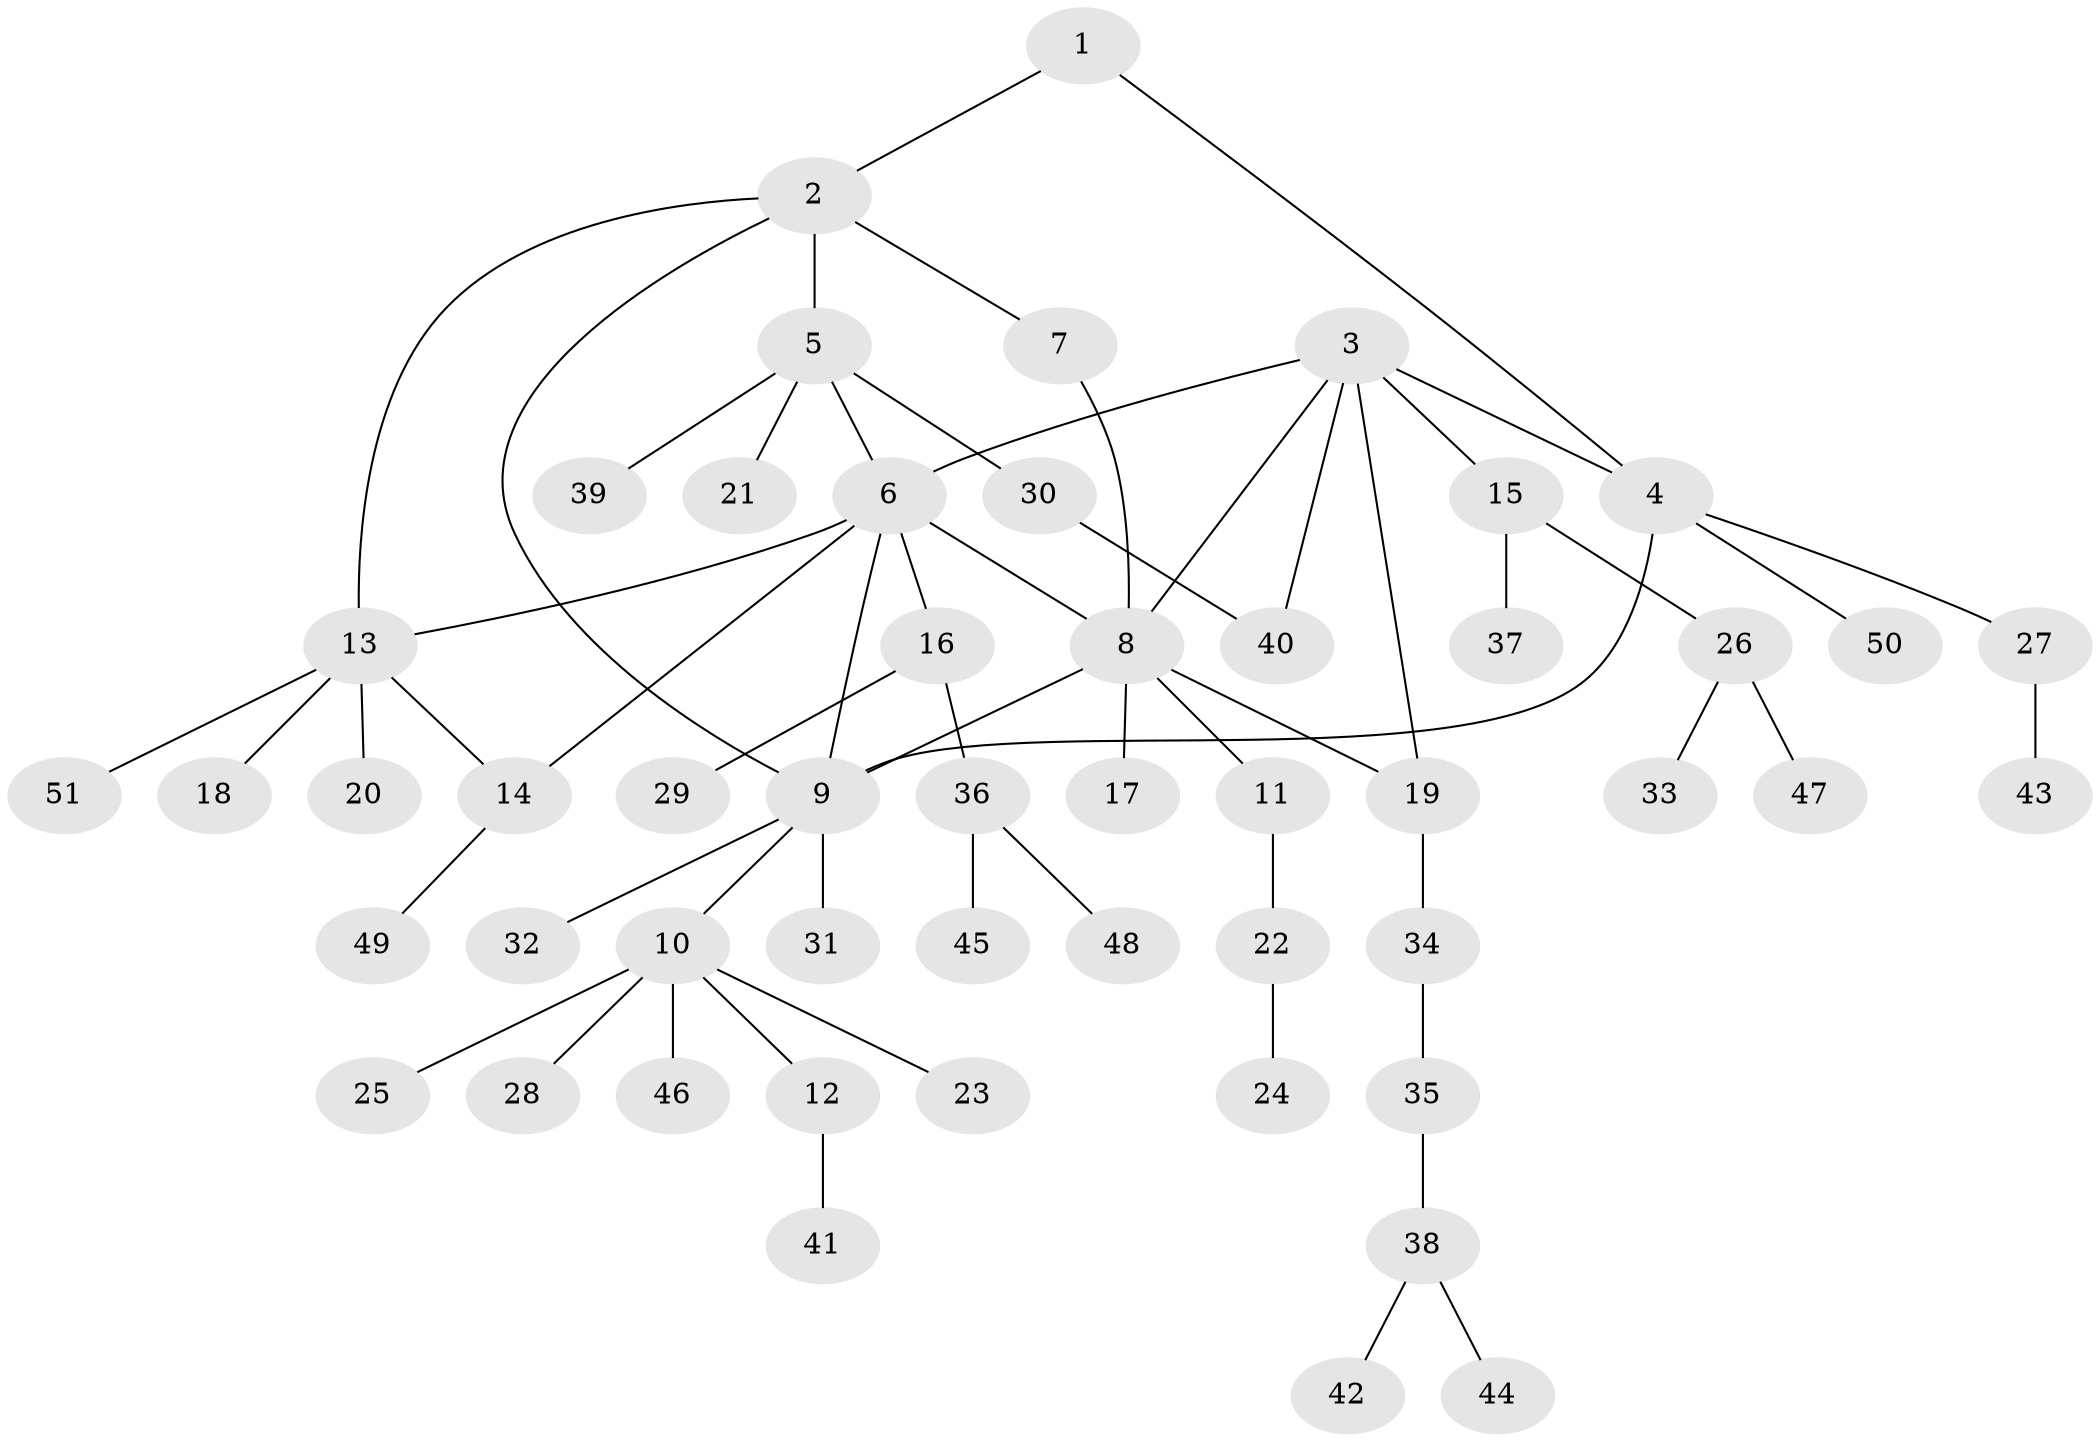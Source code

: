 // Generated by graph-tools (version 1.1) at 2025/55/03/09/25 04:55:48]
// undirected, 51 vertices, 60 edges
graph export_dot {
graph [start="1"]
  node [color=gray90,style=filled];
  1;
  2;
  3;
  4;
  5;
  6;
  7;
  8;
  9;
  10;
  11;
  12;
  13;
  14;
  15;
  16;
  17;
  18;
  19;
  20;
  21;
  22;
  23;
  24;
  25;
  26;
  27;
  28;
  29;
  30;
  31;
  32;
  33;
  34;
  35;
  36;
  37;
  38;
  39;
  40;
  41;
  42;
  43;
  44;
  45;
  46;
  47;
  48;
  49;
  50;
  51;
  1 -- 2;
  1 -- 4;
  2 -- 5;
  2 -- 7;
  2 -- 9;
  2 -- 13;
  3 -- 4;
  3 -- 6;
  3 -- 8;
  3 -- 15;
  3 -- 19;
  3 -- 40;
  4 -- 9;
  4 -- 27;
  4 -- 50;
  5 -- 6;
  5 -- 21;
  5 -- 30;
  5 -- 39;
  6 -- 8;
  6 -- 9;
  6 -- 13;
  6 -- 14;
  6 -- 16;
  7 -- 8;
  8 -- 9;
  8 -- 11;
  8 -- 17;
  8 -- 19;
  9 -- 10;
  9 -- 31;
  9 -- 32;
  10 -- 12;
  10 -- 23;
  10 -- 25;
  10 -- 28;
  10 -- 46;
  11 -- 22;
  12 -- 41;
  13 -- 14;
  13 -- 18;
  13 -- 20;
  13 -- 51;
  14 -- 49;
  15 -- 26;
  15 -- 37;
  16 -- 29;
  16 -- 36;
  19 -- 34;
  22 -- 24;
  26 -- 33;
  26 -- 47;
  27 -- 43;
  30 -- 40;
  34 -- 35;
  35 -- 38;
  36 -- 45;
  36 -- 48;
  38 -- 42;
  38 -- 44;
}
